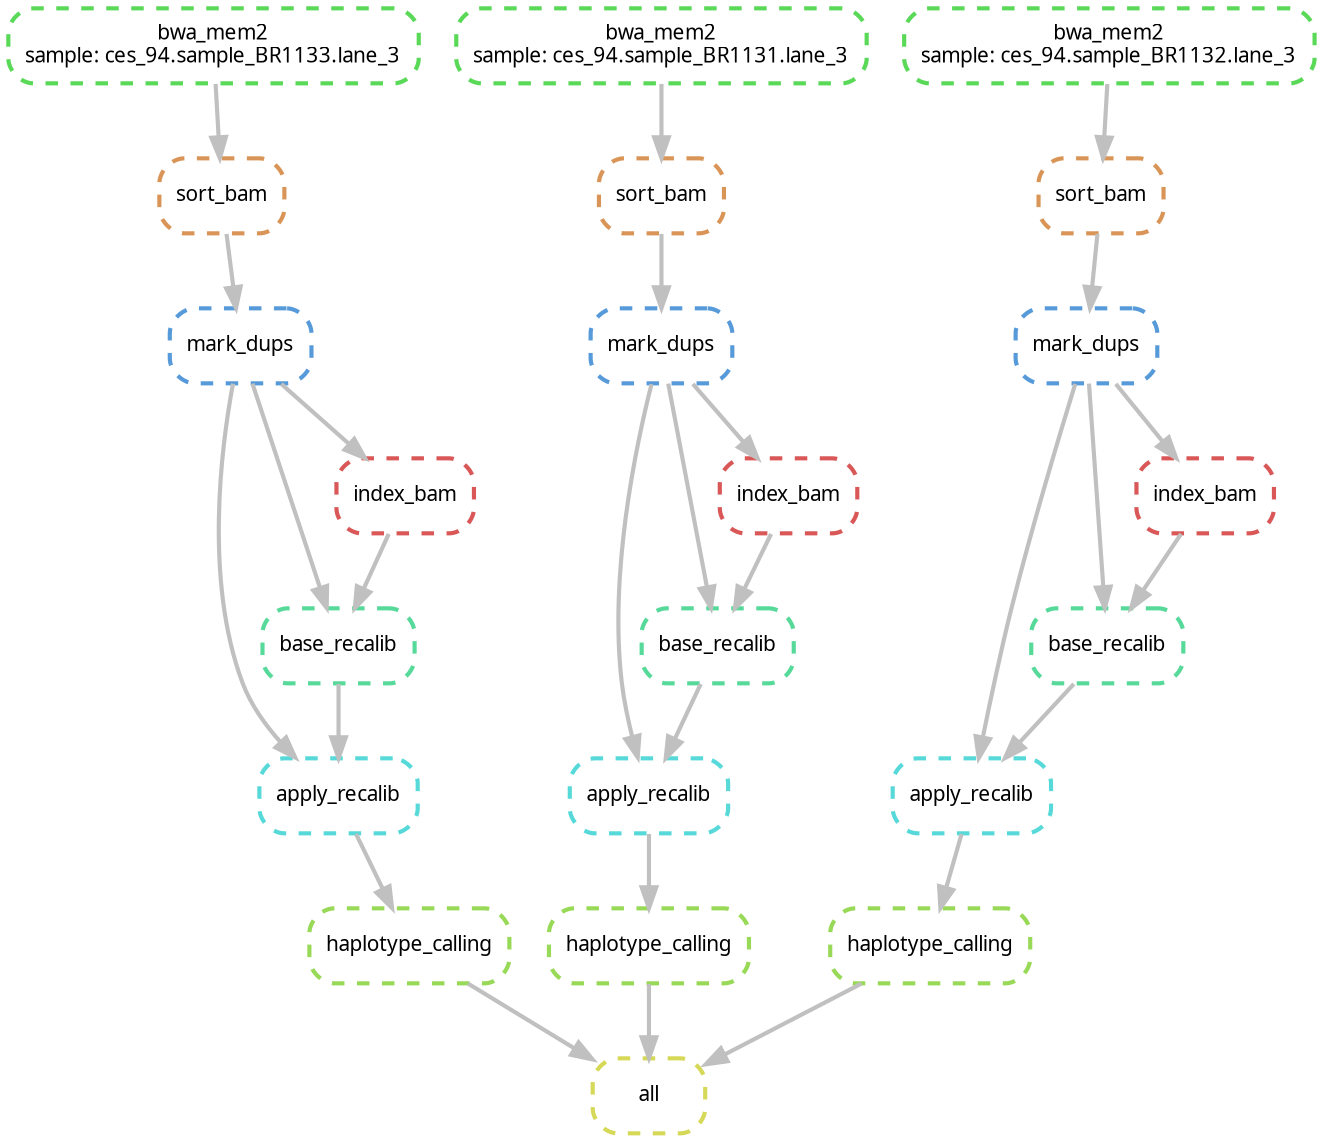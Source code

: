 digraph snakemake_dag {
    graph[bgcolor=white, margin=0];
    node[shape=box, style=rounded, fontname=sans,                 fontsize=10, penwidth=2];
    edge[penwidth=2, color=grey];
	0[label = "all", color = "0.17 0.6 0.85", style="rounded,dashed"];
	1[label = "haplotype_calling", color = "0.25 0.6 0.85", style="rounded,dashed"];
	2[label = "apply_recalib", color = "0.50 0.6 0.85", style="rounded,dashed"];
	3[label = "base_recalib", color = "0.42 0.6 0.85", style="rounded,dashed"];
	4[label = "mark_dups", color = "0.58 0.6 0.85", style="rounded,dashed"];
	5[label = "sort_bam", color = "0.08 0.6 0.85", style="rounded,dashed"];
	6[label = "bwa_mem2\nsample: ces_94.sample_BR1133.lane_3", color = "0.33 0.6 0.85", style="rounded,dashed"];
	7[label = "index_bam", color = "0.00 0.6 0.85", style="rounded,dashed"];
	8[label = "haplotype_calling", color = "0.25 0.6 0.85", style="rounded,dashed"];
	9[label = "apply_recalib", color = "0.50 0.6 0.85", style="rounded,dashed"];
	10[label = "base_recalib", color = "0.42 0.6 0.85", style="rounded,dashed"];
	11[label = "mark_dups", color = "0.58 0.6 0.85", style="rounded,dashed"];
	12[label = "sort_bam", color = "0.08 0.6 0.85", style="rounded,dashed"];
	13[label = "bwa_mem2\nsample: ces_94.sample_BR1131.lane_3", color = "0.33 0.6 0.85", style="rounded,dashed"];
	14[label = "index_bam", color = "0.00 0.6 0.85", style="rounded,dashed"];
	15[label = "haplotype_calling", color = "0.25 0.6 0.85", style="rounded,dashed"];
	16[label = "apply_recalib", color = "0.50 0.6 0.85", style="rounded,dashed"];
	17[label = "base_recalib", color = "0.42 0.6 0.85", style="rounded,dashed"];
	18[label = "mark_dups", color = "0.58 0.6 0.85", style="rounded,dashed"];
	19[label = "sort_bam", color = "0.08 0.6 0.85", style="rounded,dashed"];
	20[label = "bwa_mem2\nsample: ces_94.sample_BR1132.lane_3", color = "0.33 0.6 0.85", style="rounded,dashed"];
	21[label = "index_bam", color = "0.00 0.6 0.85", style="rounded,dashed"];
	1 -> 0
	8 -> 0
	15 -> 0
	2 -> 1
	3 -> 2
	4 -> 2
	4 -> 3
	7 -> 3
	5 -> 4
	6 -> 5
	4 -> 7
	9 -> 8
	10 -> 9
	11 -> 9
	11 -> 10
	14 -> 10
	12 -> 11
	13 -> 12
	11 -> 14
	16 -> 15
	17 -> 16
	18 -> 16
	18 -> 17
	21 -> 17
	19 -> 18
	20 -> 19
	18 -> 21
}
